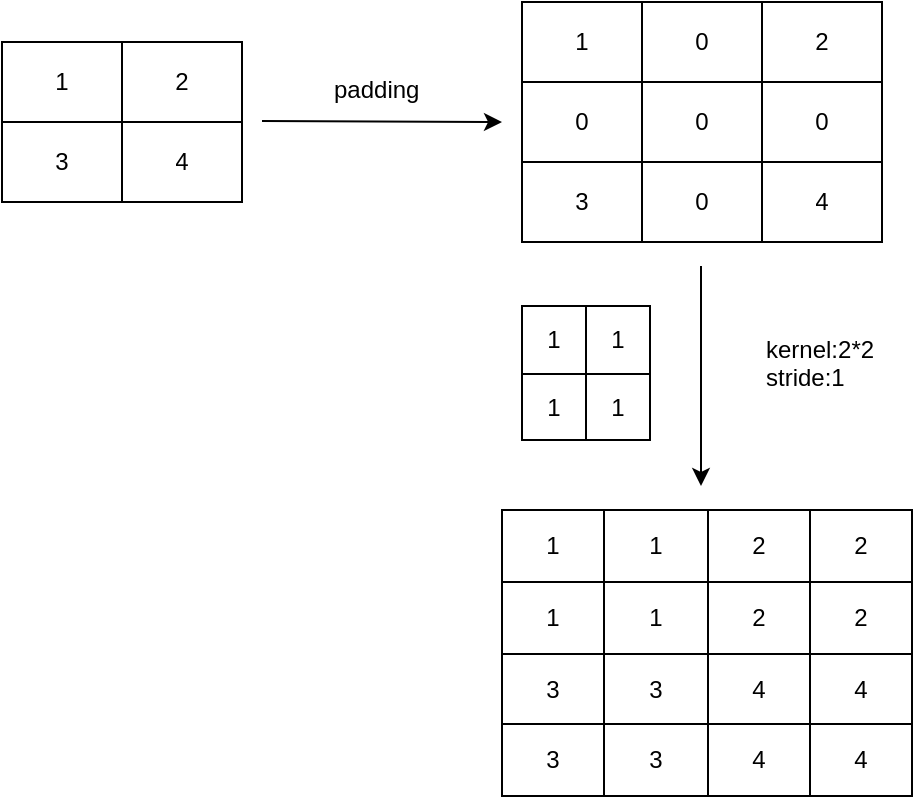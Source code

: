 <mxfile version="14.5.3" type="github">
  <diagram id="t1n8sm9UBzz5K-oiU6O6" name="Page-1">
    <mxGraphModel dx="782" dy="469" grid="0" gridSize="10" guides="1" tooltips="1" connect="1" arrows="1" fold="1" page="1" pageScale="1" pageWidth="827" pageHeight="1169" math="0" shadow="0">
      <root>
        <mxCell id="0" />
        <mxCell id="1" parent="0" />
        <mxCell id="qlEDuVZwkhyLDb3LtV4--2" value="&amp;nbsp; &amp;nbsp;padding" style="text;whiteSpace=wrap;html=1;" vertex="1" parent="1">
          <mxGeometry x="343.5" y="230" width="70" height="30" as="geometry" />
        </mxCell>
        <mxCell id="qlEDuVZwkhyLDb3LtV4--8" value="" style="shape=table;html=1;whiteSpace=wrap;startSize=0;container=1;collapsible=0;childLayout=tableLayout;" vertex="1" parent="1">
          <mxGeometry x="190" y="220" width="120" height="80" as="geometry" />
        </mxCell>
        <mxCell id="qlEDuVZwkhyLDb3LtV4--9" value="" style="shape=partialRectangle;html=1;whiteSpace=wrap;collapsible=0;dropTarget=0;pointerEvents=0;fillColor=none;top=0;left=0;bottom=0;right=0;points=[[0,0.5],[1,0.5]];portConstraint=eastwest;" vertex="1" parent="qlEDuVZwkhyLDb3LtV4--8">
          <mxGeometry width="120" height="40" as="geometry" />
        </mxCell>
        <mxCell id="qlEDuVZwkhyLDb3LtV4--10" value="1" style="shape=partialRectangle;html=1;whiteSpace=wrap;connectable=0;overflow=hidden;fillColor=none;top=0;left=0;bottom=0;right=0;" vertex="1" parent="qlEDuVZwkhyLDb3LtV4--9">
          <mxGeometry width="60" height="40" as="geometry" />
        </mxCell>
        <mxCell id="qlEDuVZwkhyLDb3LtV4--11" value="2" style="shape=partialRectangle;html=1;whiteSpace=wrap;connectable=0;overflow=hidden;fillColor=none;top=0;left=0;bottom=0;right=0;" vertex="1" parent="qlEDuVZwkhyLDb3LtV4--9">
          <mxGeometry x="60" width="60" height="40" as="geometry" />
        </mxCell>
        <mxCell id="qlEDuVZwkhyLDb3LtV4--12" value="" style="shape=partialRectangle;html=1;whiteSpace=wrap;collapsible=0;dropTarget=0;pointerEvents=0;fillColor=none;top=0;left=0;bottom=0;right=0;points=[[0,0.5],[1,0.5]];portConstraint=eastwest;" vertex="1" parent="qlEDuVZwkhyLDb3LtV4--8">
          <mxGeometry y="40" width="120" height="40" as="geometry" />
        </mxCell>
        <mxCell id="qlEDuVZwkhyLDb3LtV4--13" value="3" style="shape=partialRectangle;html=1;whiteSpace=wrap;connectable=0;overflow=hidden;fillColor=none;top=0;left=0;bottom=0;right=0;" vertex="1" parent="qlEDuVZwkhyLDb3LtV4--12">
          <mxGeometry width="60" height="40" as="geometry" />
        </mxCell>
        <mxCell id="qlEDuVZwkhyLDb3LtV4--14" value="4" style="shape=partialRectangle;html=1;whiteSpace=wrap;connectable=0;overflow=hidden;fillColor=none;top=0;left=0;bottom=0;right=0;" vertex="1" parent="qlEDuVZwkhyLDb3LtV4--12">
          <mxGeometry x="60" width="60" height="40" as="geometry" />
        </mxCell>
        <mxCell id="qlEDuVZwkhyLDb3LtV4--15" value="" style="endArrow=classic;html=1;" edge="1" parent="1">
          <mxGeometry width="50" height="50" relative="1" as="geometry">
            <mxPoint x="320" y="259.5" as="sourcePoint" />
            <mxPoint x="440" y="260" as="targetPoint" />
            <Array as="points" />
          </mxGeometry>
        </mxCell>
        <mxCell id="qlEDuVZwkhyLDb3LtV4--16" value="" style="shape=table;html=1;whiteSpace=wrap;startSize=0;container=1;collapsible=0;childLayout=tableLayout;" vertex="1" parent="1">
          <mxGeometry x="450" y="200" width="180" height="120" as="geometry" />
        </mxCell>
        <mxCell id="qlEDuVZwkhyLDb3LtV4--17" value="" style="shape=partialRectangle;html=1;whiteSpace=wrap;collapsible=0;dropTarget=0;pointerEvents=0;fillColor=none;top=0;left=0;bottom=0;right=0;points=[[0,0.5],[1,0.5]];portConstraint=eastwest;" vertex="1" parent="qlEDuVZwkhyLDb3LtV4--16">
          <mxGeometry width="180" height="40" as="geometry" />
        </mxCell>
        <mxCell id="qlEDuVZwkhyLDb3LtV4--18" value="1" style="shape=partialRectangle;html=1;whiteSpace=wrap;connectable=0;overflow=hidden;fillColor=none;top=0;left=0;bottom=0;right=0;" vertex="1" parent="qlEDuVZwkhyLDb3LtV4--17">
          <mxGeometry width="60" height="40" as="geometry" />
        </mxCell>
        <mxCell id="qlEDuVZwkhyLDb3LtV4--19" value="0" style="shape=partialRectangle;html=1;whiteSpace=wrap;connectable=0;overflow=hidden;fillColor=none;top=0;left=0;bottom=0;right=0;" vertex="1" parent="qlEDuVZwkhyLDb3LtV4--17">
          <mxGeometry x="60" width="60" height="40" as="geometry" />
        </mxCell>
        <mxCell id="qlEDuVZwkhyLDb3LtV4--20" value="2" style="shape=partialRectangle;html=1;whiteSpace=wrap;connectable=0;overflow=hidden;fillColor=none;top=0;left=0;bottom=0;right=0;" vertex="1" parent="qlEDuVZwkhyLDb3LtV4--17">
          <mxGeometry x="120" width="60" height="40" as="geometry" />
        </mxCell>
        <mxCell id="qlEDuVZwkhyLDb3LtV4--21" value="" style="shape=partialRectangle;html=1;whiteSpace=wrap;collapsible=0;dropTarget=0;pointerEvents=0;fillColor=none;top=0;left=0;bottom=0;right=0;points=[[0,0.5],[1,0.5]];portConstraint=eastwest;" vertex="1" parent="qlEDuVZwkhyLDb3LtV4--16">
          <mxGeometry y="40" width="180" height="40" as="geometry" />
        </mxCell>
        <mxCell id="qlEDuVZwkhyLDb3LtV4--22" value="0" style="shape=partialRectangle;html=1;whiteSpace=wrap;connectable=0;overflow=hidden;fillColor=none;top=0;left=0;bottom=0;right=0;" vertex="1" parent="qlEDuVZwkhyLDb3LtV4--21">
          <mxGeometry width="60" height="40" as="geometry" />
        </mxCell>
        <mxCell id="qlEDuVZwkhyLDb3LtV4--23" value="0" style="shape=partialRectangle;html=1;whiteSpace=wrap;connectable=0;overflow=hidden;fillColor=none;top=0;left=0;bottom=0;right=0;" vertex="1" parent="qlEDuVZwkhyLDb3LtV4--21">
          <mxGeometry x="60" width="60" height="40" as="geometry" />
        </mxCell>
        <mxCell id="qlEDuVZwkhyLDb3LtV4--24" value="0" style="shape=partialRectangle;html=1;whiteSpace=wrap;connectable=0;overflow=hidden;fillColor=none;top=0;left=0;bottom=0;right=0;" vertex="1" parent="qlEDuVZwkhyLDb3LtV4--21">
          <mxGeometry x="120" width="60" height="40" as="geometry" />
        </mxCell>
        <mxCell id="qlEDuVZwkhyLDb3LtV4--25" value="" style="shape=partialRectangle;html=1;whiteSpace=wrap;collapsible=0;dropTarget=0;pointerEvents=0;fillColor=none;top=0;left=0;bottom=0;right=0;points=[[0,0.5],[1,0.5]];portConstraint=eastwest;" vertex="1" parent="qlEDuVZwkhyLDb3LtV4--16">
          <mxGeometry y="80" width="180" height="40" as="geometry" />
        </mxCell>
        <mxCell id="qlEDuVZwkhyLDb3LtV4--26" value="3" style="shape=partialRectangle;html=1;whiteSpace=wrap;connectable=0;overflow=hidden;fillColor=none;top=0;left=0;bottom=0;right=0;" vertex="1" parent="qlEDuVZwkhyLDb3LtV4--25">
          <mxGeometry width="60" height="40" as="geometry" />
        </mxCell>
        <mxCell id="qlEDuVZwkhyLDb3LtV4--27" value="0" style="shape=partialRectangle;html=1;whiteSpace=wrap;connectable=0;overflow=hidden;fillColor=none;top=0;left=0;bottom=0;right=0;" vertex="1" parent="qlEDuVZwkhyLDb3LtV4--25">
          <mxGeometry x="60" width="60" height="40" as="geometry" />
        </mxCell>
        <mxCell id="qlEDuVZwkhyLDb3LtV4--28" value="4" style="shape=partialRectangle;html=1;whiteSpace=wrap;connectable=0;overflow=hidden;fillColor=none;top=0;left=0;bottom=0;right=0;" vertex="1" parent="qlEDuVZwkhyLDb3LtV4--25">
          <mxGeometry x="120" width="60" height="40" as="geometry" />
        </mxCell>
        <mxCell id="qlEDuVZwkhyLDb3LtV4--29" value="" style="endArrow=classic;html=1;" edge="1" parent="1">
          <mxGeometry width="50" height="50" relative="1" as="geometry">
            <mxPoint x="539.5" y="332" as="sourcePoint" />
            <mxPoint x="539.5" y="442" as="targetPoint" />
          </mxGeometry>
        </mxCell>
        <mxCell id="qlEDuVZwkhyLDb3LtV4--30" value="&amp;nbsp; &amp;nbsp;kernel:2*2&lt;br&gt;&amp;nbsp; &amp;nbsp;stride:1" style="text;whiteSpace=wrap;html=1;" vertex="1" parent="1">
          <mxGeometry x="560" y="360" width="70" height="40" as="geometry" />
        </mxCell>
        <mxCell id="qlEDuVZwkhyLDb3LtV4--31" value="" style="shape=table;html=1;whiteSpace=wrap;startSize=0;container=1;collapsible=0;childLayout=tableLayout;" vertex="1" parent="1">
          <mxGeometry x="450" y="352" width="64" height="67" as="geometry" />
        </mxCell>
        <mxCell id="qlEDuVZwkhyLDb3LtV4--32" value="" style="shape=partialRectangle;html=1;whiteSpace=wrap;collapsible=0;dropTarget=0;pointerEvents=0;fillColor=none;top=0;left=0;bottom=0;right=0;points=[[0,0.5],[1,0.5]];portConstraint=eastwest;" vertex="1" parent="qlEDuVZwkhyLDb3LtV4--31">
          <mxGeometry width="64" height="34" as="geometry" />
        </mxCell>
        <mxCell id="qlEDuVZwkhyLDb3LtV4--33" value="1" style="shape=partialRectangle;html=1;whiteSpace=wrap;connectable=0;overflow=hidden;fillColor=none;top=0;left=0;bottom=0;right=0;" vertex="1" parent="qlEDuVZwkhyLDb3LtV4--32">
          <mxGeometry width="32" height="34" as="geometry" />
        </mxCell>
        <mxCell id="qlEDuVZwkhyLDb3LtV4--34" value="1" style="shape=partialRectangle;html=1;whiteSpace=wrap;connectable=0;overflow=hidden;fillColor=none;top=0;left=0;bottom=0;right=0;" vertex="1" parent="qlEDuVZwkhyLDb3LtV4--32">
          <mxGeometry x="32" width="32" height="34" as="geometry" />
        </mxCell>
        <mxCell id="qlEDuVZwkhyLDb3LtV4--35" value="" style="shape=partialRectangle;html=1;whiteSpace=wrap;collapsible=0;dropTarget=0;pointerEvents=0;fillColor=none;top=0;left=0;bottom=0;right=0;points=[[0,0.5],[1,0.5]];portConstraint=eastwest;" vertex="1" parent="qlEDuVZwkhyLDb3LtV4--31">
          <mxGeometry y="34" width="64" height="33" as="geometry" />
        </mxCell>
        <mxCell id="qlEDuVZwkhyLDb3LtV4--36" value="1" style="shape=partialRectangle;html=1;whiteSpace=wrap;connectable=0;overflow=hidden;fillColor=none;top=0;left=0;bottom=0;right=0;" vertex="1" parent="qlEDuVZwkhyLDb3LtV4--35">
          <mxGeometry width="32" height="33" as="geometry" />
        </mxCell>
        <mxCell id="qlEDuVZwkhyLDb3LtV4--37" value="1" style="shape=partialRectangle;html=1;whiteSpace=wrap;connectable=0;overflow=hidden;fillColor=none;top=0;left=0;bottom=0;right=0;" vertex="1" parent="qlEDuVZwkhyLDb3LtV4--35">
          <mxGeometry x="32" width="32" height="33" as="geometry" />
        </mxCell>
        <mxCell id="qlEDuVZwkhyLDb3LtV4--39" value="" style="shape=table;html=1;whiteSpace=wrap;startSize=0;container=1;collapsible=0;childLayout=tableLayout;" vertex="1" parent="1">
          <mxGeometry x="440" y="454" width="205" height="143" as="geometry" />
        </mxCell>
        <mxCell id="qlEDuVZwkhyLDb3LtV4--40" value="" style="shape=partialRectangle;html=1;whiteSpace=wrap;collapsible=0;dropTarget=0;pointerEvents=0;fillColor=none;top=0;left=0;bottom=0;right=0;points=[[0,0.5],[1,0.5]];portConstraint=eastwest;" vertex="1" parent="qlEDuVZwkhyLDb3LtV4--39">
          <mxGeometry width="205" height="36" as="geometry" />
        </mxCell>
        <mxCell id="qlEDuVZwkhyLDb3LtV4--41" value="1" style="shape=partialRectangle;html=1;whiteSpace=wrap;connectable=0;overflow=hidden;fillColor=none;top=0;left=0;bottom=0;right=0;" vertex="1" parent="qlEDuVZwkhyLDb3LtV4--40">
          <mxGeometry width="51" height="36" as="geometry" />
        </mxCell>
        <mxCell id="qlEDuVZwkhyLDb3LtV4--42" value="1" style="shape=partialRectangle;html=1;whiteSpace=wrap;connectable=0;overflow=hidden;fillColor=none;top=0;left=0;bottom=0;right=0;" vertex="1" parent="qlEDuVZwkhyLDb3LtV4--40">
          <mxGeometry x="51" width="52" height="36" as="geometry" />
        </mxCell>
        <mxCell id="qlEDuVZwkhyLDb3LtV4--43" value="2" style="shape=partialRectangle;html=1;whiteSpace=wrap;connectable=0;overflow=hidden;fillColor=none;top=0;left=0;bottom=0;right=0;" vertex="1" parent="qlEDuVZwkhyLDb3LtV4--40">
          <mxGeometry x="103" width="51" height="36" as="geometry" />
        </mxCell>
        <mxCell id="qlEDuVZwkhyLDb3LtV4--44" value="2" style="shape=partialRectangle;html=1;whiteSpace=wrap;connectable=0;overflow=hidden;fillColor=none;top=0;left=0;bottom=0;right=0;" vertex="1" parent="qlEDuVZwkhyLDb3LtV4--40">
          <mxGeometry x="154" width="51" height="36" as="geometry" />
        </mxCell>
        <mxCell id="qlEDuVZwkhyLDb3LtV4--45" value="" style="shape=partialRectangle;html=1;whiteSpace=wrap;collapsible=0;dropTarget=0;pointerEvents=0;fillColor=none;top=0;left=0;bottom=0;right=0;points=[[0,0.5],[1,0.5]];portConstraint=eastwest;" vertex="1" parent="qlEDuVZwkhyLDb3LtV4--39">
          <mxGeometry y="36" width="205" height="36" as="geometry" />
        </mxCell>
        <mxCell id="qlEDuVZwkhyLDb3LtV4--46" value="1" style="shape=partialRectangle;html=1;whiteSpace=wrap;connectable=0;overflow=hidden;fillColor=none;top=0;left=0;bottom=0;right=0;" vertex="1" parent="qlEDuVZwkhyLDb3LtV4--45">
          <mxGeometry width="51" height="36" as="geometry" />
        </mxCell>
        <mxCell id="qlEDuVZwkhyLDb3LtV4--47" value="1" style="shape=partialRectangle;html=1;whiteSpace=wrap;connectable=0;overflow=hidden;fillColor=none;top=0;left=0;bottom=0;right=0;" vertex="1" parent="qlEDuVZwkhyLDb3LtV4--45">
          <mxGeometry x="51" width="52" height="36" as="geometry" />
        </mxCell>
        <mxCell id="qlEDuVZwkhyLDb3LtV4--48" value="2" style="shape=partialRectangle;html=1;whiteSpace=wrap;connectable=0;overflow=hidden;fillColor=none;top=0;left=0;bottom=0;right=0;" vertex="1" parent="qlEDuVZwkhyLDb3LtV4--45">
          <mxGeometry x="103" width="51" height="36" as="geometry" />
        </mxCell>
        <mxCell id="qlEDuVZwkhyLDb3LtV4--49" value="2" style="shape=partialRectangle;html=1;whiteSpace=wrap;connectable=0;overflow=hidden;fillColor=none;top=0;left=0;bottom=0;right=0;" vertex="1" parent="qlEDuVZwkhyLDb3LtV4--45">
          <mxGeometry x="154" width="51" height="36" as="geometry" />
        </mxCell>
        <mxCell id="qlEDuVZwkhyLDb3LtV4--50" value="" style="shape=partialRectangle;html=1;whiteSpace=wrap;collapsible=0;dropTarget=0;pointerEvents=0;fillColor=none;top=0;left=0;bottom=0;right=0;points=[[0,0.5],[1,0.5]];portConstraint=eastwest;" vertex="1" parent="qlEDuVZwkhyLDb3LtV4--39">
          <mxGeometry y="72" width="205" height="35" as="geometry" />
        </mxCell>
        <mxCell id="qlEDuVZwkhyLDb3LtV4--51" value="3" style="shape=partialRectangle;html=1;whiteSpace=wrap;connectable=0;overflow=hidden;fillColor=none;top=0;left=0;bottom=0;right=0;" vertex="1" parent="qlEDuVZwkhyLDb3LtV4--50">
          <mxGeometry width="51" height="35" as="geometry" />
        </mxCell>
        <mxCell id="qlEDuVZwkhyLDb3LtV4--52" value="3" style="shape=partialRectangle;html=1;whiteSpace=wrap;connectable=0;overflow=hidden;fillColor=none;top=0;left=0;bottom=0;right=0;" vertex="1" parent="qlEDuVZwkhyLDb3LtV4--50">
          <mxGeometry x="51" width="52" height="35" as="geometry" />
        </mxCell>
        <mxCell id="qlEDuVZwkhyLDb3LtV4--53" value="4" style="shape=partialRectangle;html=1;whiteSpace=wrap;connectable=0;overflow=hidden;fillColor=none;top=0;left=0;bottom=0;right=0;" vertex="1" parent="qlEDuVZwkhyLDb3LtV4--50">
          <mxGeometry x="103" width="51" height="35" as="geometry" />
        </mxCell>
        <mxCell id="qlEDuVZwkhyLDb3LtV4--54" value="4" style="shape=partialRectangle;html=1;whiteSpace=wrap;connectable=0;overflow=hidden;fillColor=none;top=0;left=0;bottom=0;right=0;" vertex="1" parent="qlEDuVZwkhyLDb3LtV4--50">
          <mxGeometry x="154" width="51" height="35" as="geometry" />
        </mxCell>
        <mxCell id="qlEDuVZwkhyLDb3LtV4--55" value="" style="shape=partialRectangle;html=1;whiteSpace=wrap;collapsible=0;dropTarget=0;pointerEvents=0;fillColor=none;top=0;left=0;bottom=0;right=0;points=[[0,0.5],[1,0.5]];portConstraint=eastwest;" vertex="1" parent="qlEDuVZwkhyLDb3LtV4--39">
          <mxGeometry y="107" width="205" height="36" as="geometry" />
        </mxCell>
        <mxCell id="qlEDuVZwkhyLDb3LtV4--56" value="3" style="shape=partialRectangle;html=1;whiteSpace=wrap;connectable=0;overflow=hidden;fillColor=none;top=0;left=0;bottom=0;right=0;" vertex="1" parent="qlEDuVZwkhyLDb3LtV4--55">
          <mxGeometry width="51" height="36" as="geometry" />
        </mxCell>
        <mxCell id="qlEDuVZwkhyLDb3LtV4--57" value="3" style="shape=partialRectangle;html=1;whiteSpace=wrap;connectable=0;overflow=hidden;fillColor=none;top=0;left=0;bottom=0;right=0;" vertex="1" parent="qlEDuVZwkhyLDb3LtV4--55">
          <mxGeometry x="51" width="52" height="36" as="geometry" />
        </mxCell>
        <mxCell id="qlEDuVZwkhyLDb3LtV4--58" value="4" style="shape=partialRectangle;html=1;whiteSpace=wrap;connectable=0;overflow=hidden;fillColor=none;top=0;left=0;bottom=0;right=0;" vertex="1" parent="qlEDuVZwkhyLDb3LtV4--55">
          <mxGeometry x="103" width="51" height="36" as="geometry" />
        </mxCell>
        <mxCell id="qlEDuVZwkhyLDb3LtV4--59" value="4" style="shape=partialRectangle;html=1;whiteSpace=wrap;connectable=0;overflow=hidden;fillColor=none;top=0;left=0;bottom=0;right=0;" vertex="1" parent="qlEDuVZwkhyLDb3LtV4--55">
          <mxGeometry x="154" width="51" height="36" as="geometry" />
        </mxCell>
      </root>
    </mxGraphModel>
  </diagram>
</mxfile>
